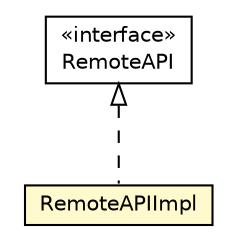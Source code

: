 #!/usr/local/bin/dot
#
# Class diagram 
# Generated by UMLGraph version R5_6-24-gf6e263 (http://www.umlgraph.org/)
#

digraph G {
	edge [fontname="Helvetica",fontsize=10,labelfontname="Helvetica",labelfontsize=10];
	node [fontname="Helvetica",fontsize=10,shape=plaintext];
	nodesep=0.25;
	ranksep=0.5;
	// org.universAAL.ri.api.manager.RemoteAPIImpl
	c6681417 [label=<<table title="org.universAAL.ri.api.manager.RemoteAPIImpl" border="0" cellborder="1" cellspacing="0" cellpadding="2" port="p" bgcolor="lemonChiffon" href="./RemoteAPIImpl.html">
		<tr><td><table border="0" cellspacing="0" cellpadding="1">
<tr><td align="center" balign="center"> RemoteAPIImpl </td></tr>
		</table></td></tr>
		</table>>, URL="./RemoteAPIImpl.html", fontname="Helvetica", fontcolor="black", fontsize=10.0];
	// org.universAAL.ri.api.manager.RemoteAPI
	c6681422 [label=<<table title="org.universAAL.ri.api.manager.RemoteAPI" border="0" cellborder="1" cellspacing="0" cellpadding="2" port="p" href="./RemoteAPI.html">
		<tr><td><table border="0" cellspacing="0" cellpadding="1">
<tr><td align="center" balign="center"> &#171;interface&#187; </td></tr>
<tr><td align="center" balign="center"> RemoteAPI </td></tr>
		</table></td></tr>
		</table>>, URL="./RemoteAPI.html", fontname="Helvetica", fontcolor="black", fontsize=10.0];
	//org.universAAL.ri.api.manager.RemoteAPIImpl implements org.universAAL.ri.api.manager.RemoteAPI
	c6681422:p -> c6681417:p [dir=back,arrowtail=empty,style=dashed];
}

